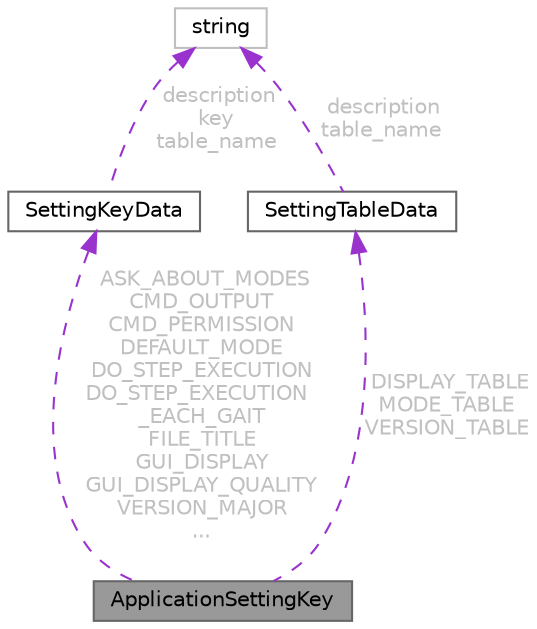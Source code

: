 digraph "ApplicationSettingKey"
{
 // LATEX_PDF_SIZE
  bgcolor="transparent";
  edge [fontname=Helvetica,fontsize=10,labelfontname=Helvetica,labelfontsize=10];
  node [fontname=Helvetica,fontsize=10,shape=box,height=0.2,width=0.4];
  Node1 [id="Node000001",label="ApplicationSettingKey",height=0.2,width=0.4,color="gray40", fillcolor="grey60", style="filled", fontcolor="black",tooltip="設定ファイルのキーをまとめた定数クラス"];
  Node2 -> Node1 [id="edge1_Node000001_Node000002",dir="back",color="darkorchid3",style="dashed",tooltip=" ",label=" ASK_ABOUT_MODES\nCMD_OUTPUT\nCMD_PERMISSION\nDEFAULT_MODE\nDO_STEP_EXECUTION\nDO_STEP_EXECUTION\l_EACH_GAIT\nFILE_TITLE\nGUI_DISPLAY\nGUI_DISPLAY_QUALITY\nVERSION_MAJOR\n...",fontcolor="grey" ];
  Node2 [id="Node000002",label="SettingKeyData",height=0.2,width=0.4,color="gray40", fillcolor="white", style="filled",URL="$struct_setting_key_data.html",tooltip="設定ファイルのデータのキーをまとめた構造体"];
  Node3 -> Node2 [id="edge2_Node000002_Node000003",dir="back",color="darkorchid3",style="dashed",tooltip=" ",label=" description\nkey\ntable_name",fontcolor="grey" ];
  Node3 [id="Node000003",label="string",height=0.2,width=0.4,color="grey75", fillcolor="white", style="filled",tooltip=" "];
  Node4 -> Node1 [id="edge3_Node000001_Node000004",dir="back",color="darkorchid3",style="dashed",tooltip=" ",label=" DISPLAY_TABLE\nMODE_TABLE\nVERSION_TABLE",fontcolor="grey" ];
  Node4 [id="Node000004",label="SettingTableData",height=0.2,width=0.4,color="gray40", fillcolor="white", style="filled",URL="$struct_setting_table_data.html",tooltip="設定ファイルのテーブルのデータをまとめた構造体"];
  Node3 -> Node4 [id="edge4_Node000004_Node000003",dir="back",color="darkorchid3",style="dashed",tooltip=" ",label=" description\ntable_name",fontcolor="grey" ];
}
